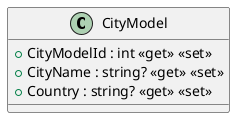 @startuml
class CityModel {
    + CityModelId : int <<get>> <<set>>
    + CityName : string? <<get>> <<set>>
    + Country : string? <<get>> <<set>>
}
@enduml
